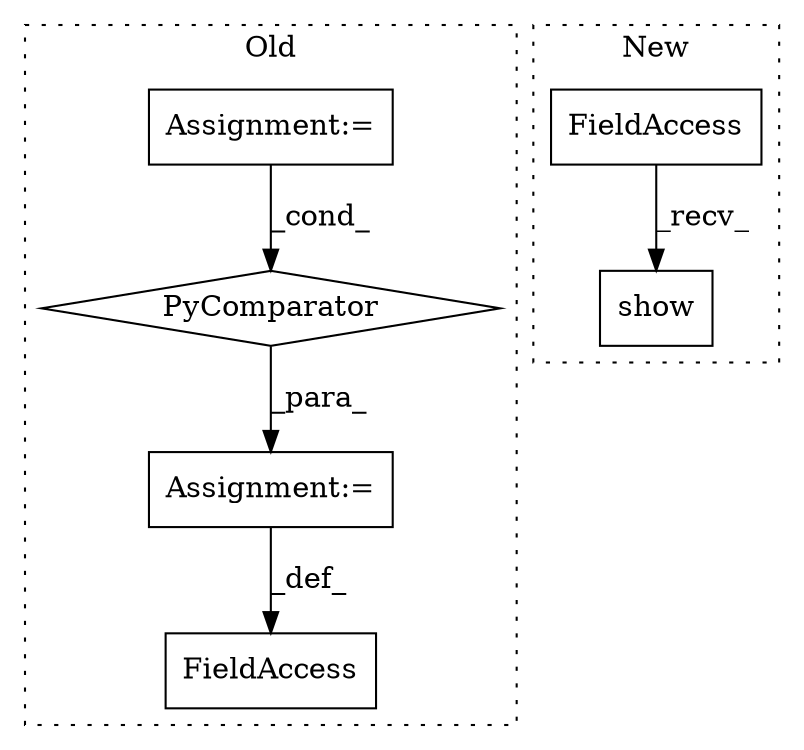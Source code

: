 digraph G {
subgraph cluster0 {
1 [label="PyComparator" a="113" s="11761" l="28" shape="diamond"];
4 [label="FieldAccess" a="22" s="11647" l="7" shape="box"];
5 [label="Assignment:=" a="7" s="11629" l="8" shape="box"];
6 [label="Assignment:=" a="7" s="11654" l="16" shape="box"];
label = "Old";
style="dotted";
}
subgraph cluster1 {
2 [label="show" a="32" s="11477" l="6" shape="box"];
3 [label="FieldAccess" a="22" s="11459" l="10" shape="box"];
label = "New";
style="dotted";
}
1 -> 6 [label="_para_"];
3 -> 2 [label="_recv_"];
5 -> 1 [label="_cond_"];
6 -> 4 [label="_def_"];
}